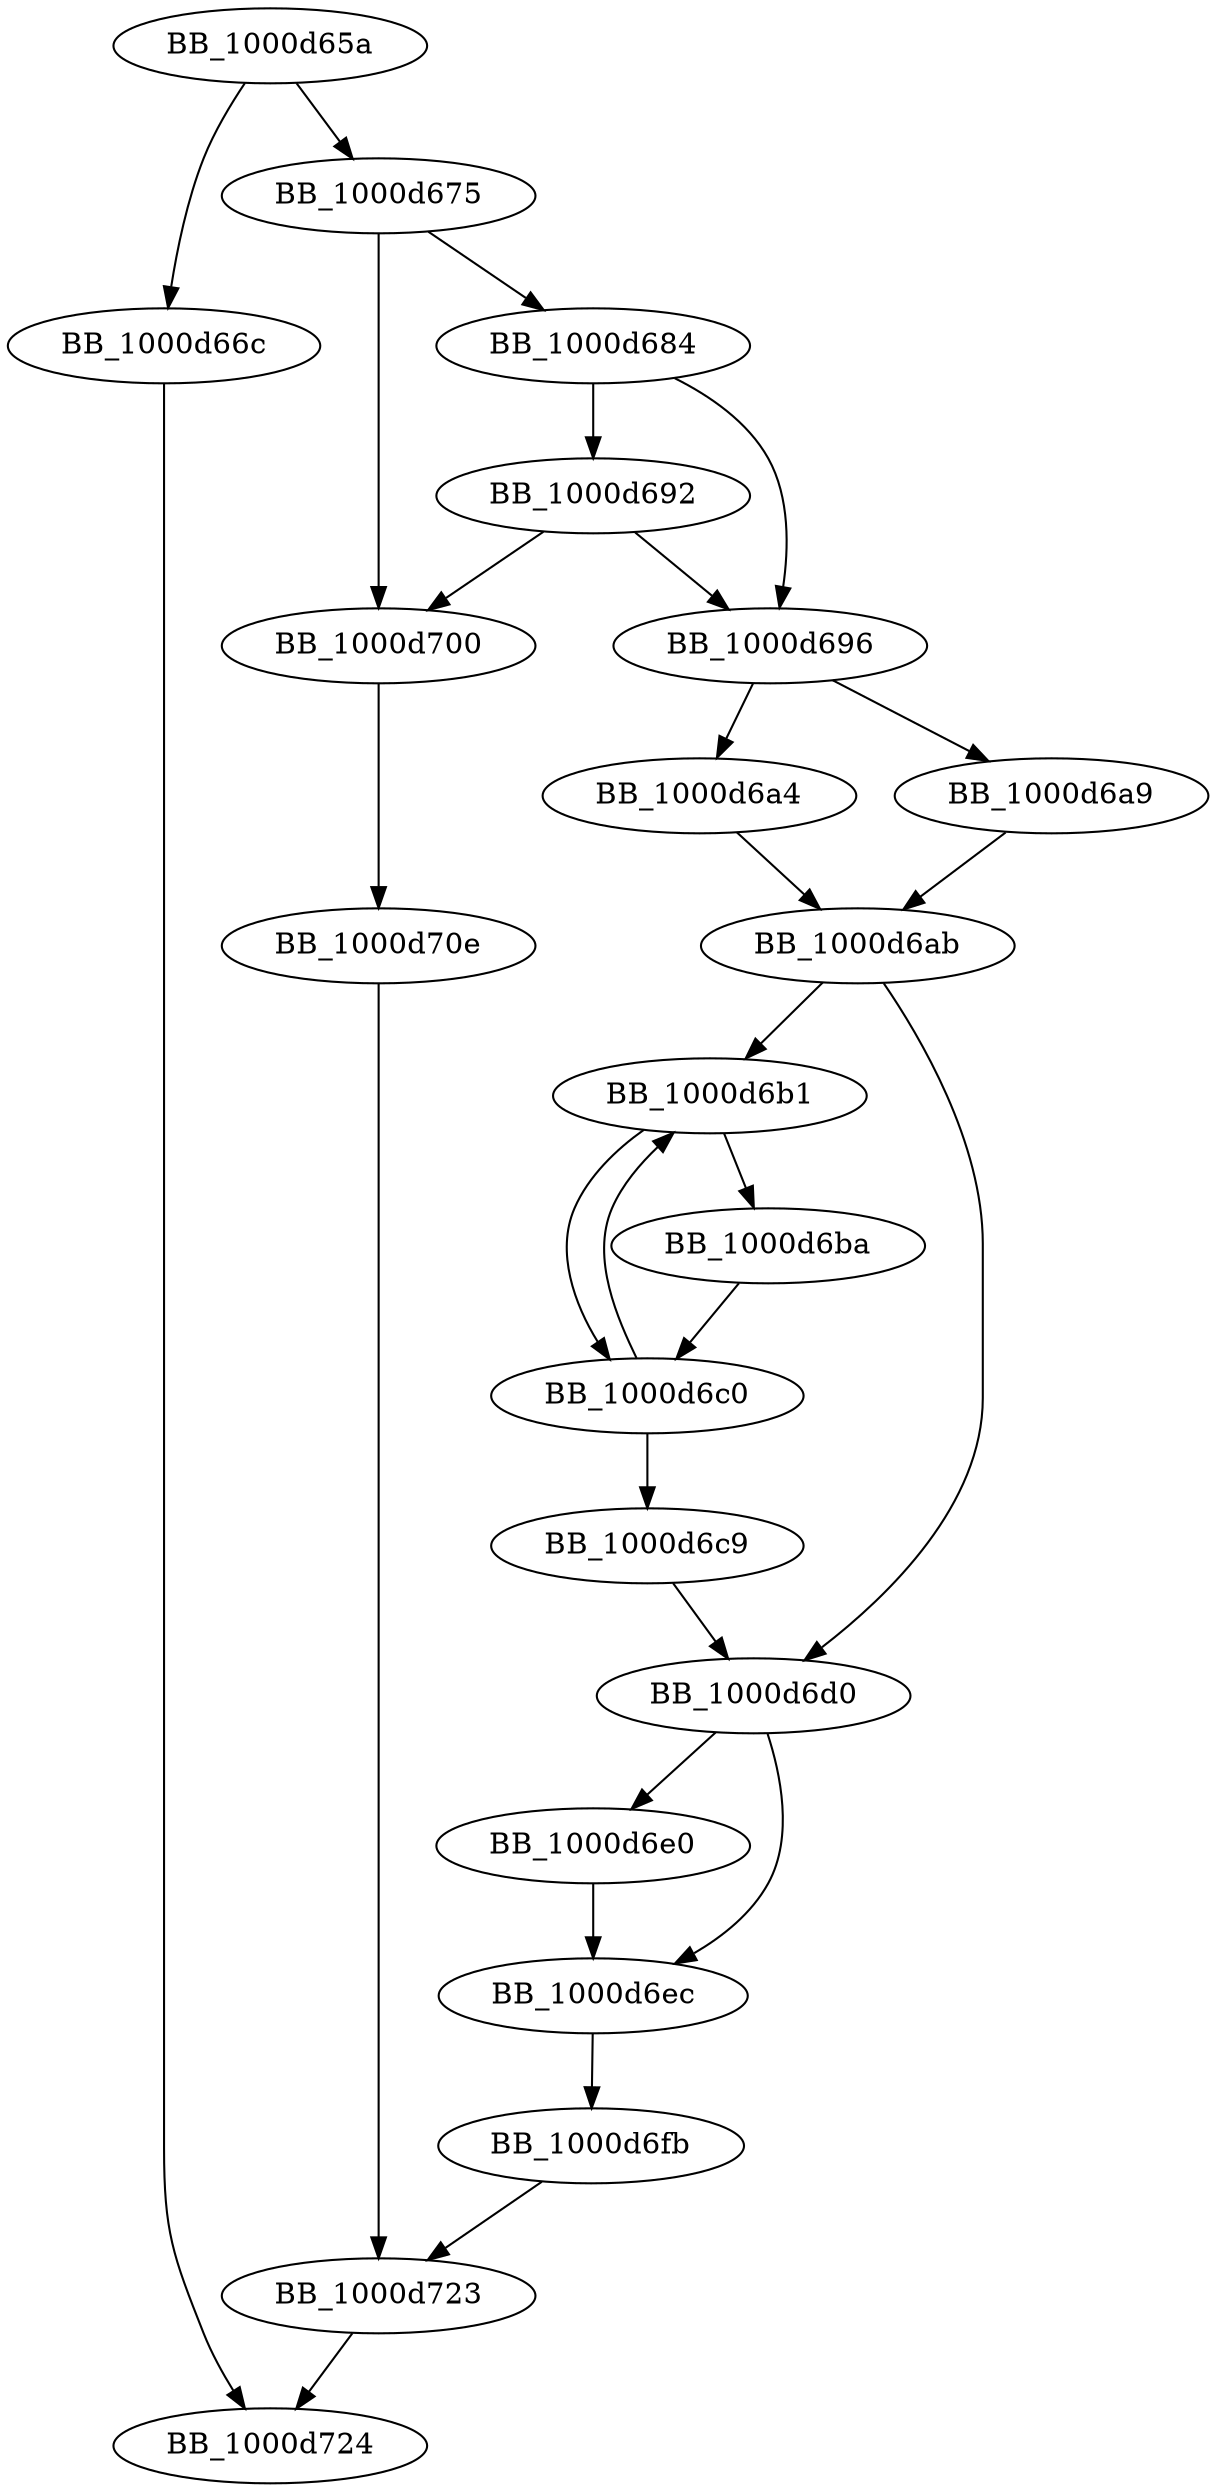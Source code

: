 DiGraph __decomp{
BB_1000d65a->BB_1000d66c
BB_1000d65a->BB_1000d675
BB_1000d66c->BB_1000d724
BB_1000d675->BB_1000d684
BB_1000d675->BB_1000d700
BB_1000d684->BB_1000d692
BB_1000d684->BB_1000d696
BB_1000d692->BB_1000d696
BB_1000d692->BB_1000d700
BB_1000d696->BB_1000d6a4
BB_1000d696->BB_1000d6a9
BB_1000d6a4->BB_1000d6ab
BB_1000d6a9->BB_1000d6ab
BB_1000d6ab->BB_1000d6b1
BB_1000d6ab->BB_1000d6d0
BB_1000d6b1->BB_1000d6ba
BB_1000d6b1->BB_1000d6c0
BB_1000d6ba->BB_1000d6c0
BB_1000d6c0->BB_1000d6b1
BB_1000d6c0->BB_1000d6c9
BB_1000d6c9->BB_1000d6d0
BB_1000d6d0->BB_1000d6e0
BB_1000d6d0->BB_1000d6ec
BB_1000d6e0->BB_1000d6ec
BB_1000d6ec->BB_1000d6fb
BB_1000d6fb->BB_1000d723
BB_1000d700->BB_1000d70e
BB_1000d70e->BB_1000d723
BB_1000d723->BB_1000d724
}
